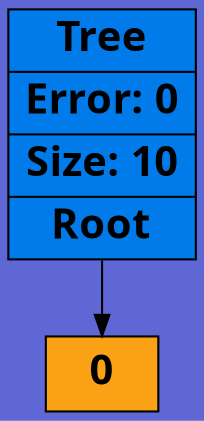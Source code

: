 digraph
{
rankdir = TB;
node[shape = record, color = "#000000", fontname = "Sans Bold Not-Rotated", fontsize = 20];
bgcolor = "#5e67d4";
TREE[rank = "min", style = "filled", fillcolor = "#007be9", label = "{Tree|Error: 0|Size: 10|<root>Root}"];
NODE_1[style = "filled", fillcolor = "#faa116", label = "{0}"];

TREE:root->NODE_1
}
